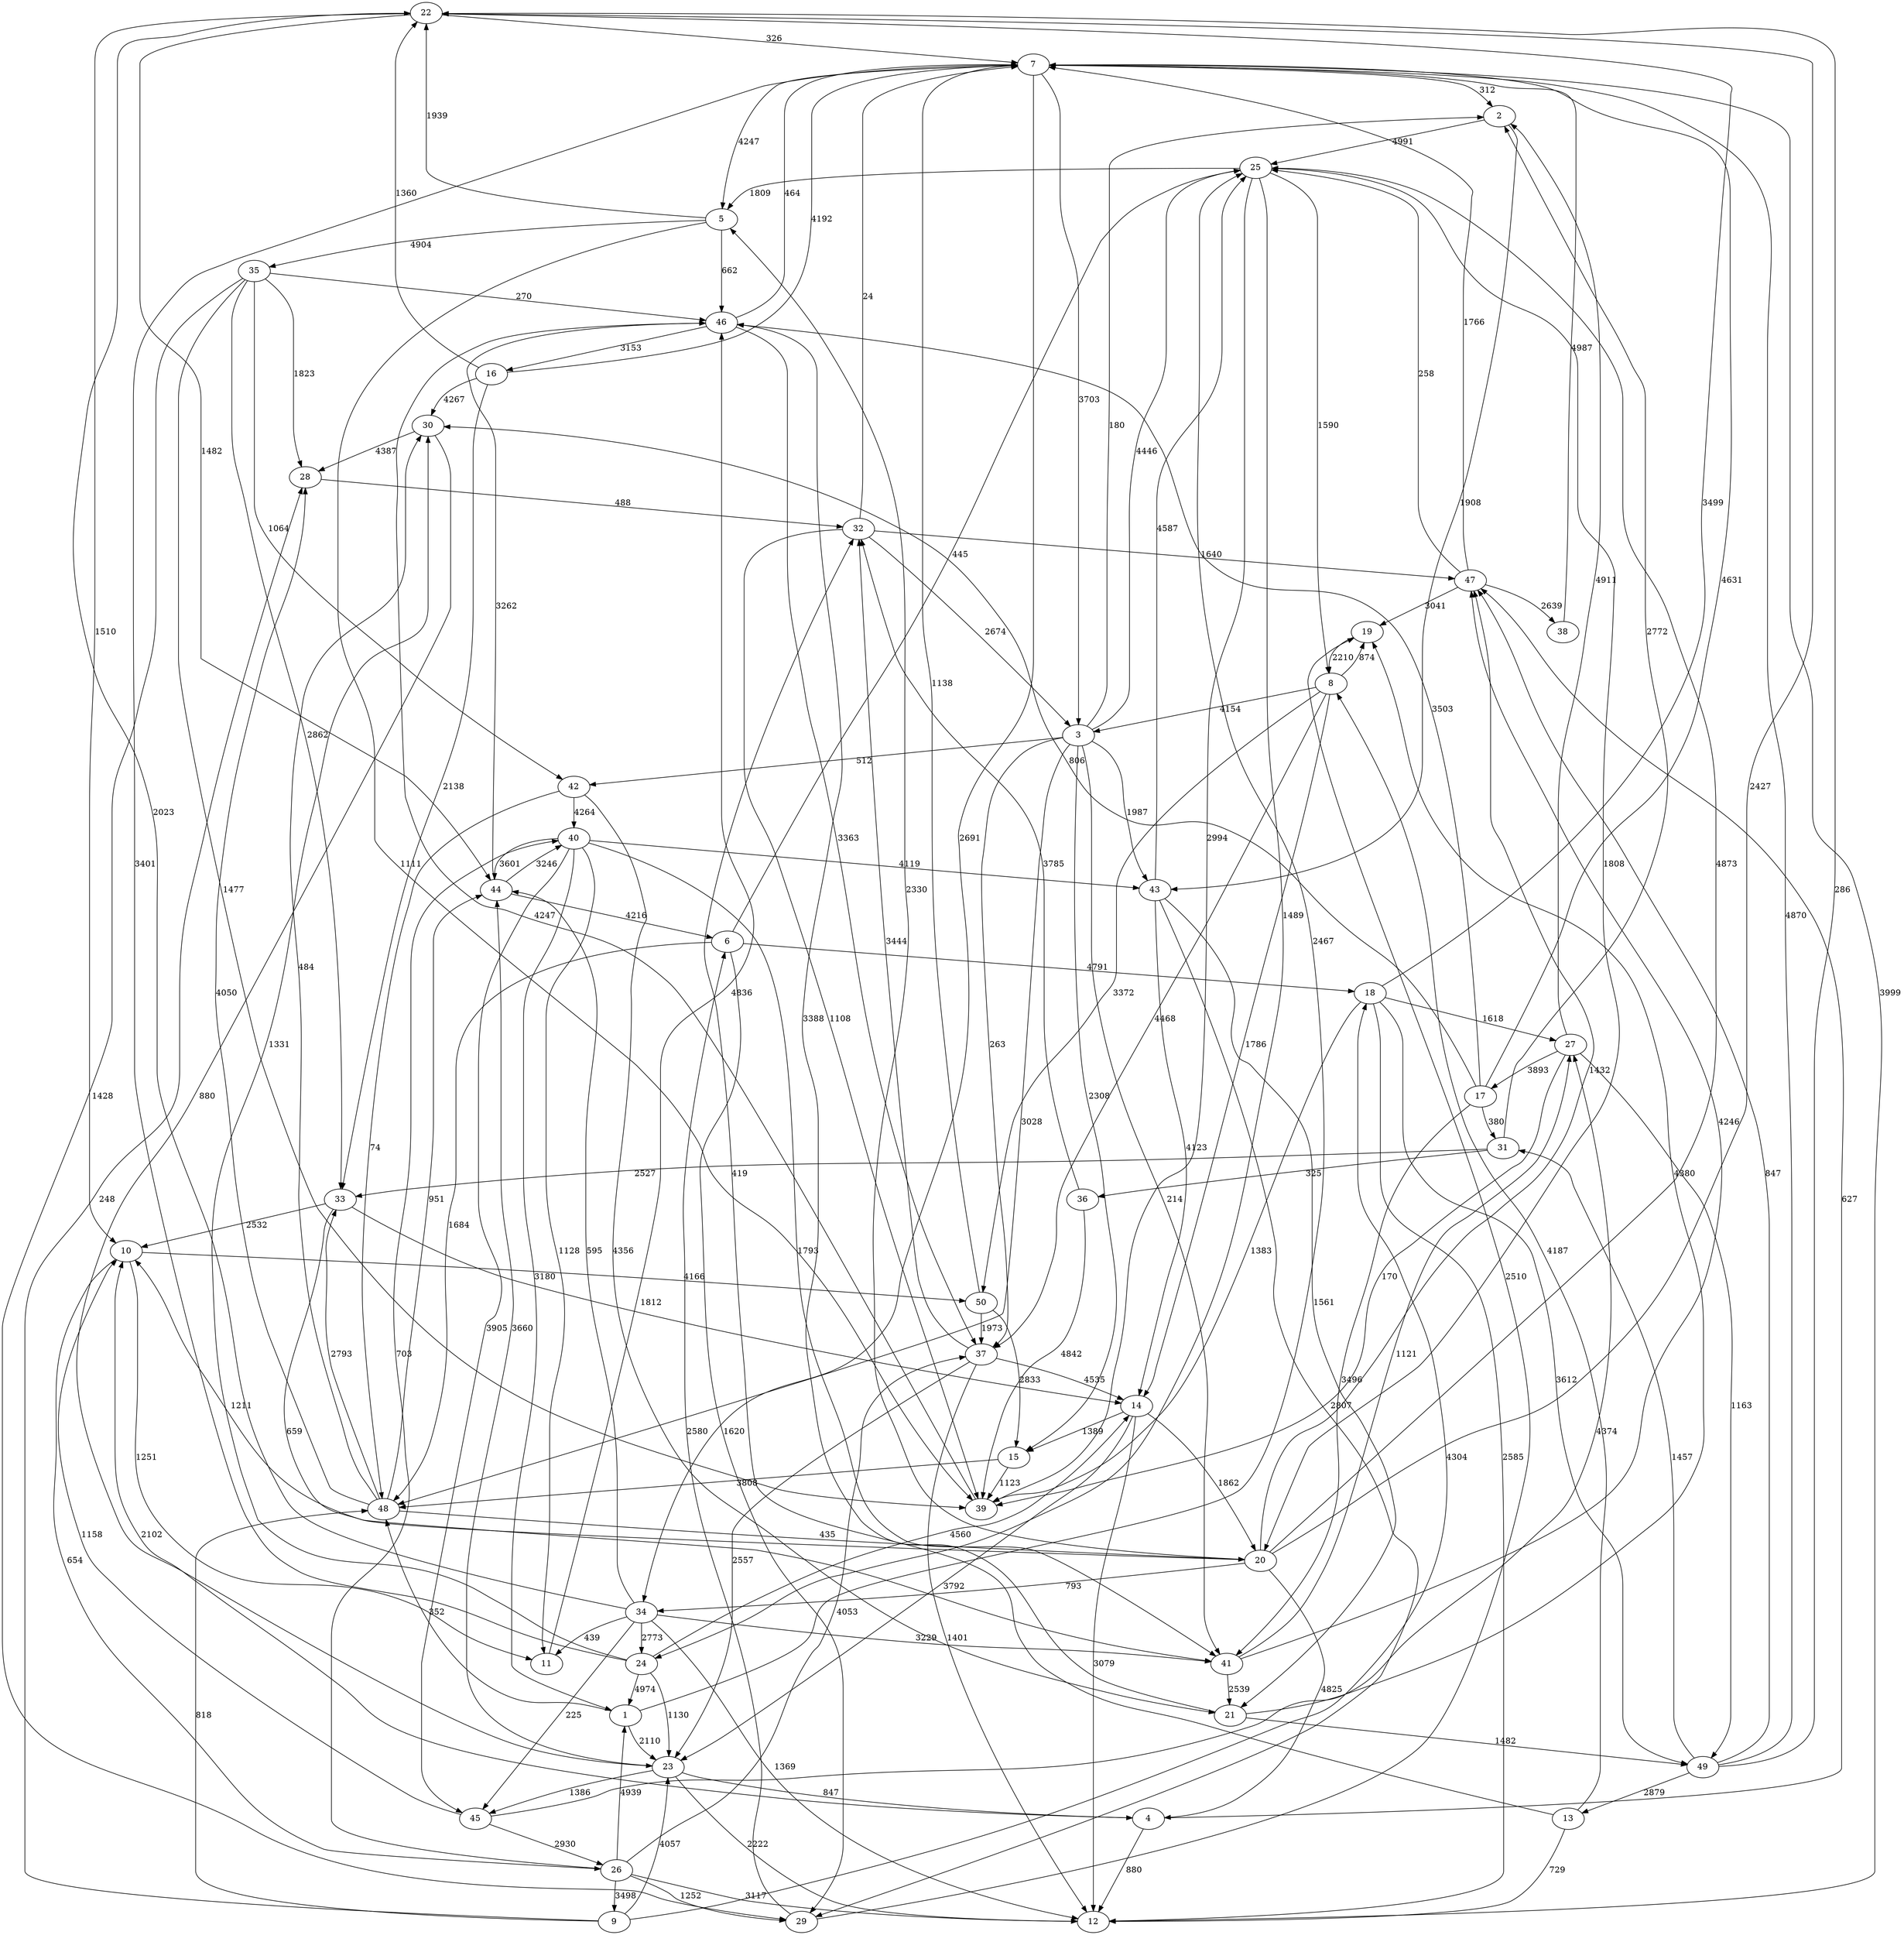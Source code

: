 strict digraph  {
	22 -> 7	 [label=326];
	22 -> 10	 [label=1510];
	22 -> 44	 [label=1482];
	7 -> 12	 [label=3999];
	7 -> 2	 [label=312];
	7 -> 5	 [label=4247];
	7 -> 34	 [label=2691];
	7 -> 3	 [label=3703];
	10 -> 50	 [label=4166];
	10 -> 26	 [label=654];
	10 -> 11	 [label=1251];
	44 -> 46	 [label=3262];
	44 -> 40	 [label=3246];
	44 -> 6	 [label=4216];
	2 -> 25	 [label=4991];
	2 -> 43	 [label=1908];
	5 -> 22	 [label=1939];
	5 -> 39	 [label=1111];
	5 -> 46	 [label=662];
	5 -> 35	 [label=4904];
	34 -> 22	 [label=2023];
	34 -> 44	 [label=595];
	34 -> 12	 [label=1369];
	34 -> 45	 [label=225];
	34 -> 11	 [label=439];
	34 -> 24	 [label=2773];
	34 -> 41	 [label=3229];
	3 -> 2	 [label=180];
	3 -> 25	 [label=4446];
	3 -> 43	 [label=1987];
	3 -> 15	 [label=2308];
	3 -> 37	 [label=263];
	3 -> 48	 [label=3028];
	3 -> 42	 [label=512];
	3 -> 41	 [label=214];
	47 -> 7	 [label=1766];
	47 -> 19	 [label=3041];
	47 -> 25	 [label=258];
	47 -> 38	 [label=2639];
	19 -> 8	 [label=2210];
	25 -> 5	 [label=1809];
	25 -> 8	 [label=1590];
	25 -> 39	 [label=2994];
	25 -> 20	 [label=1808];
	25 -> 24	 [label=1489];
	38 -> 7	 [label=4987];
	8 -> 3	 [label=4154];
	8 -> 19	 [label=874];
	8 -> 14	 [label=1786];
	8 -> 50	 [label=3372];
	8 -> 37	 [label=4468];
	39 -> 46	 [label=4247];
	46 -> 7	 [label=464];
	46 -> 16	 [label=3153];
	46 -> 37	 [label=3363];
	35 -> 39	 [label=1477];
	35 -> 46	 [label=270];
	35 -> 33	 [label=2862];
	35 -> 29	 [label=1428];
	35 -> 42	 [label=1064];
	35 -> 28	 [label=1823];
	31 -> 2	 [label=2772];
	31 -> 33	 [label=2527];
	31 -> 36	 [label=325];
	33 -> 10	 [label=2532];
	33 -> 14	 [label=1812];
	33 -> 41	 [label=659];
	36 -> 39	 [label=4842];
	36 -> 32	 [label=3785];
	43 -> 25	 [label=4587];
	43 -> 14	 [label=4123];
	43 -> 29	 [label=2807];
	43 -> 21	 [label=1561];
	16 -> 22	 [label=1360];
	16 -> 7	 [label=4192];
	16 -> 33	 [label=2138];
	16 -> 30	 [label=4267];
	30 -> 23	 [label=880];
	30 -> 28	 [label=4387];
	14 -> 12	 [label=3079];
	14 -> 23	 [label=3792];
	14 -> 15	 [label=1389];
	14 -> 20	 [label=1862];
	29 -> 19	 [label=2510];
	29 -> 6	 [label=2580];
	21 -> 19	 [label=4380];
	21 -> 46	 [label=3388];
	21 -> 49	 [label=1482];
	23 -> 44	 [label=3660];
	23 -> 12	 [label=2222];
	23 -> 45	 [label=1386];
	23 -> 4	 [label=847];
	15 -> 39	 [label=1123];
	15 -> 48	 [label=3808];
	20 -> 22	 [label=2427];
	20 -> 10	 [label=1211];
	20 -> 5	 [label=2330];
	20 -> 34	 [label=793];
	20 -> 47	 [label=1432];
	20 -> 25	 [label=4873];
	20 -> 4	 [label=4825];
	18 -> 22	 [label=3499];
	18 -> 12	 [label=2585];
	18 -> 39	 [label=1383];
	18 -> 49	 [label=3612];
	18 -> 27	 [label=1618];
	49 -> 22	 [label=286];
	49 -> 7	 [label=4870];
	49 -> 47	 [label=847];
	49 -> 31	 [label=1457];
	49 -> 13	 [label=2879];
	27 -> 2	 [label=4911];
	27 -> 39	 [label=170];
	27 -> 49	 [label=1163];
	27 -> 17	 [label=3893];
	50 -> 7	 [label=1138];
	50 -> 15	 [label=2833];
	50 -> 37	 [label=1973];
	37 -> 12	 [label=1401];
	37 -> 14	 [label=4535];
	37 -> 23	 [label=2557];
	37 -> 32	 [label=3444];
	13 -> 12	 [label=729];
	13 -> 8	 [label=4187];
	13 -> 32	 [label=419];
	32 -> 7	 [label=24];
	32 -> 3	 [label=2674];
	32 -> 47	 [label=1640];
	32 -> 39	 [label=1108];
	45 -> 10	 [label=1158];
	45 -> 27	 [label=4374];
	45 -> 26	 [label=2930];
	26 -> 12	 [label=3117];
	26 -> 29	 [label=1252];
	26 -> 37	 [label=4053];
	26 -> 1	 [label=4939];
	26 -> 40	 [label=703];
	26 -> 9	 [label=3498];
	11 -> 46	 [label=4836];
	24 -> 7	 [label=3401];
	24 -> 30	 [label=1331];
	24 -> 14	 [label=4560];
	24 -> 23	 [label=1130];
	24 -> 1	 [label=4974];
	1 -> 25	 [label=2467];
	1 -> 23	 [label=2110];
	1 -> 48	 [label=352];
	48 -> 44	 [label=951];
	48 -> 33	 [label=2793];
	48 -> 30	 [label=484];
	48 -> 20	 [label=435];
	48 -> 28	 [label=4050];
	42 -> 21	 [label=4356];
	42 -> 48	 [label=74];
	42 -> 40	 [label=4264];
	28 -> 32	 [label=488];
	41 -> 47	 [label=4246];
	41 -> 21	 [label=2539];
	41 -> 27	 [label=1121];
	40 -> 44	 [label=3601];
	40 -> 43	 [label=4119];
	40 -> 45	 [label=3905];
	40 -> 11	 [label=1128];
	40 -> 1	 [label=3180];
	40 -> 41	 [label=1793];
	17 -> 7	 [label=4631];
	17 -> 46	 [label=3503];
	17 -> 31	 [label=380];
	17 -> 30	 [label=806];
	17 -> 41	 [label=3496];
	6 -> 25	 [label=445];
	6 -> 29	 [label=1620];
	6 -> 18	 [label=4791];
	6 -> 48	 [label=1684];
	9 -> 23	 [label=4057];
	9 -> 18	 [label=4304];
	9 -> 48	 [label=818];
	9 -> 28	 [label=248];
	4 -> 10	 [label=2102];
	4 -> 12	 [label=880];
	4 -> 47	 [label=627];
}
